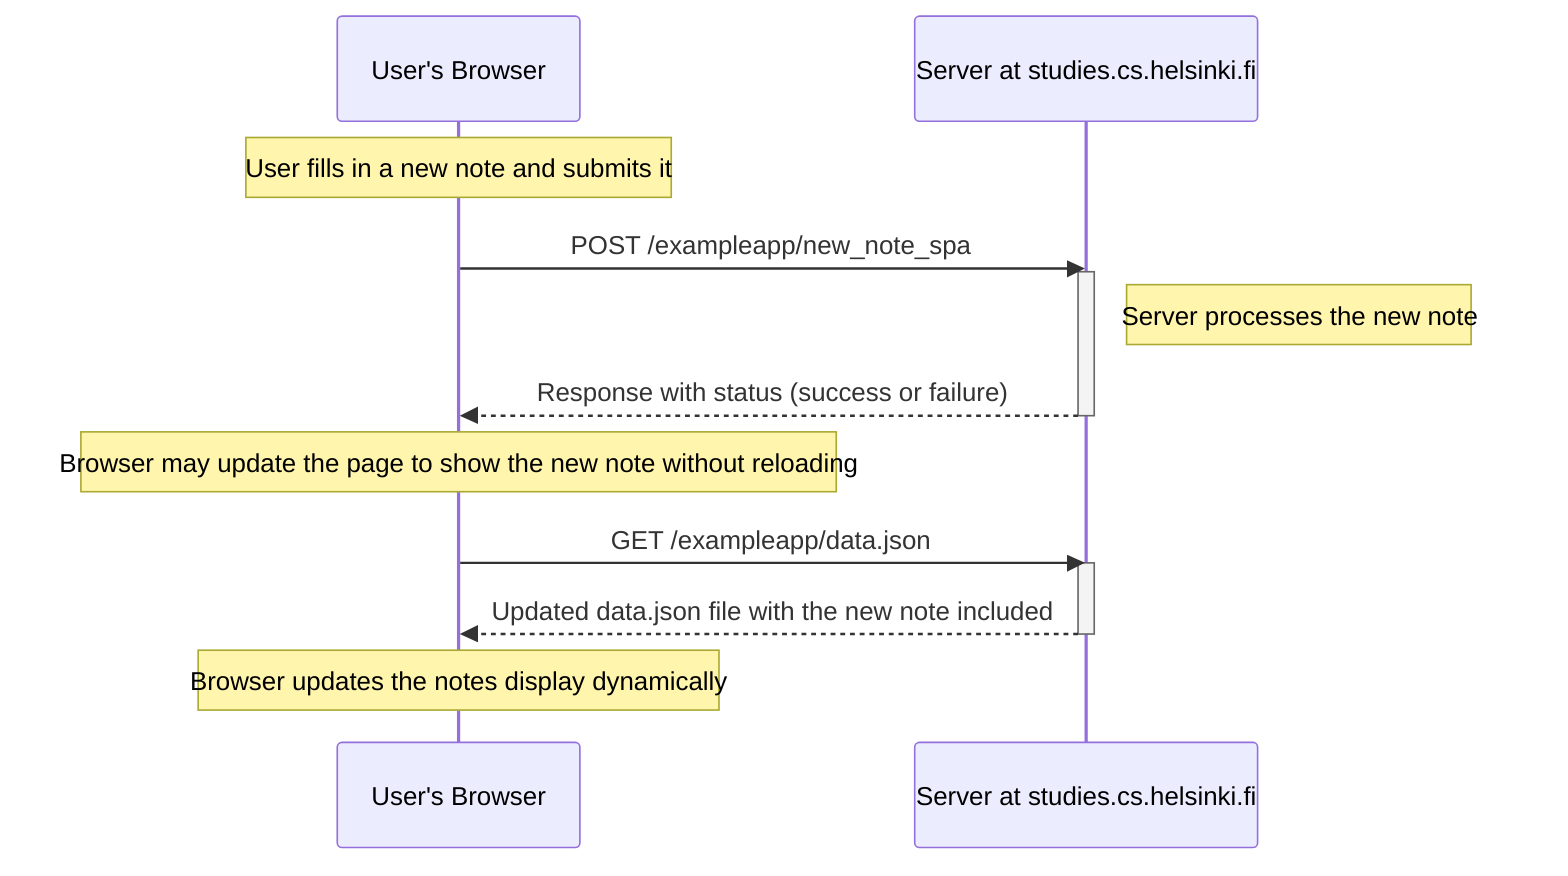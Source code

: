 sequenceDiagram
    participant User as User's Browser
    participant Server as Server at studies.cs.helsinki.fi

    Note over User: User fills in a new note and submits it

    User->>Server: POST /exampleapp/new_note_spa
    activate Server
    Note right of Server: Server processes the new note
    Server-->>User: Response with status (success or failure)
    deactivate Server

    Note over User: Browser may update the page to show the new note without reloading

    User->>Server: GET /exampleapp/data.json
    activate Server
    Server-->>User: Updated data.json file with the new note included
    deactivate Server

    Note over User: Browser updates the notes display dynamically
